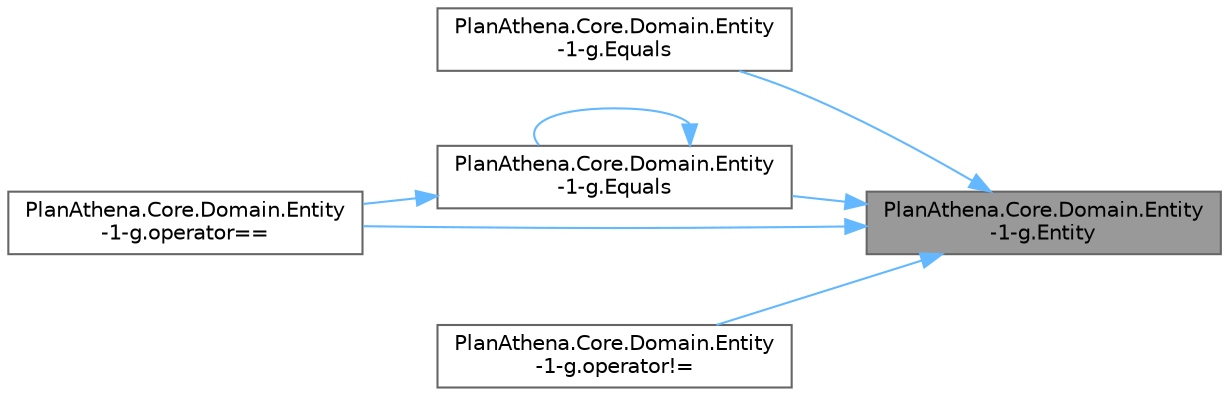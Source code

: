 digraph "PlanAthena.Core.Domain.Entity-1-g.Entity"
{
 // LATEX_PDF_SIZE
  bgcolor="transparent";
  edge [fontname=Helvetica,fontsize=10,labelfontname=Helvetica,labelfontsize=10];
  node [fontname=Helvetica,fontsize=10,shape=box,height=0.2,width=0.4];
  rankdir="RL";
  Node1 [id="Node000001",label="PlanAthena.Core.Domain.Entity\l-1-g.Entity",height=0.2,width=0.4,color="gray40", fillcolor="grey60", style="filled", fontcolor="black",tooltip=" "];
  Node1 -> Node2 [id="edge1_Node000001_Node000002",dir="back",color="steelblue1",style="solid",tooltip=" "];
  Node2 [id="Node000002",label="PlanAthena.Core.Domain.Entity\l-1-g.Equals",height=0.2,width=0.4,color="grey40", fillcolor="white", style="filled",URL="$class_plan_athena_1_1_core_1_1_domain_1_1_entity-1-g.html#a2e3f012f7d67dc2c6865170de7c36377",tooltip=" "];
  Node1 -> Node3 [id="edge2_Node000001_Node000003",dir="back",color="steelblue1",style="solid",tooltip=" "];
  Node3 [id="Node000003",label="PlanAthena.Core.Domain.Entity\l-1-g.Equals",height=0.2,width=0.4,color="grey40", fillcolor="white", style="filled",URL="$class_plan_athena_1_1_core_1_1_domain_1_1_entity-1-g.html#ab22cd62f66d6349a4b6821db8754dfaf",tooltip=" "];
  Node3 -> Node3 [id="edge3_Node000003_Node000003",dir="back",color="steelblue1",style="solid",tooltip=" "];
  Node3 -> Node4 [id="edge4_Node000003_Node000004",dir="back",color="steelblue1",style="solid",tooltip=" "];
  Node4 [id="Node000004",label="PlanAthena.Core.Domain.Entity\l-1-g.operator==",height=0.2,width=0.4,color="grey40", fillcolor="white", style="filled",URL="$class_plan_athena_1_1_core_1_1_domain_1_1_entity-1-g.html#a14ddee7a3905c3b7c818d600bec1e2f4",tooltip=" "];
  Node1 -> Node5 [id="edge5_Node000001_Node000005",dir="back",color="steelblue1",style="solid",tooltip=" "];
  Node5 [id="Node000005",label="PlanAthena.Core.Domain.Entity\l-1-g.operator!=",height=0.2,width=0.4,color="grey40", fillcolor="white", style="filled",URL="$class_plan_athena_1_1_core_1_1_domain_1_1_entity-1-g.html#a2d11ed5b8b82cbee52024de335eb6741",tooltip=" "];
  Node1 -> Node4 [id="edge6_Node000001_Node000004",dir="back",color="steelblue1",style="solid",tooltip=" "];
}
